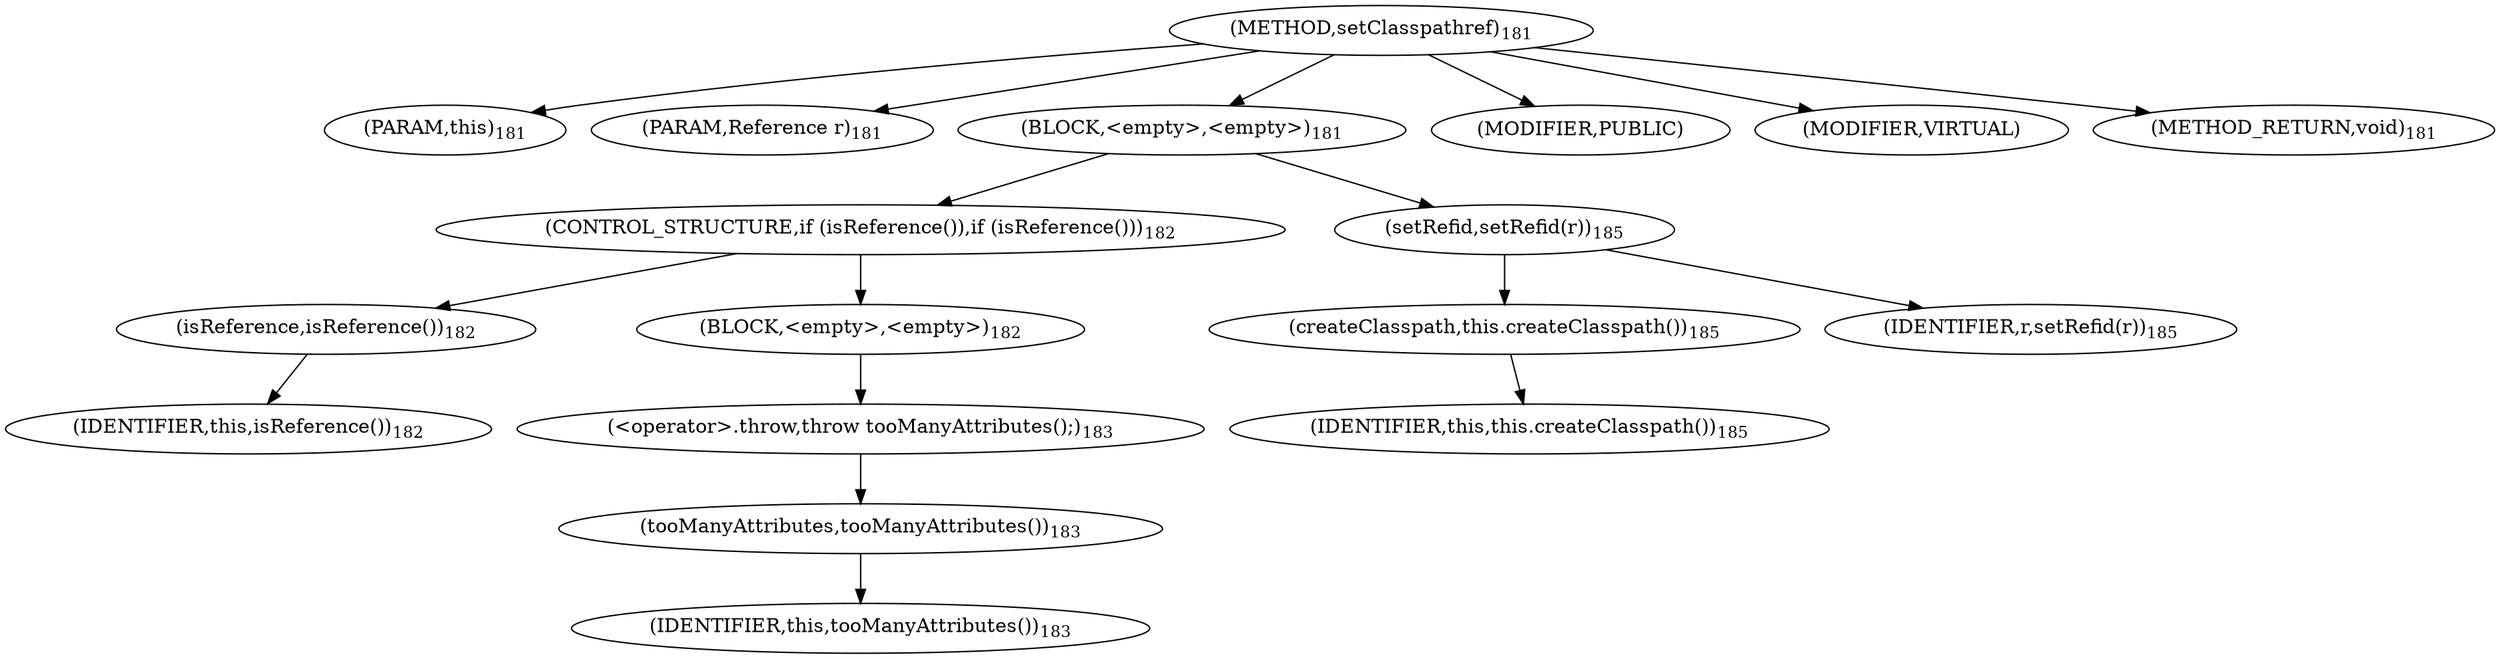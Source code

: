 digraph "setClasspathref" {  
"287" [label = <(METHOD,setClasspathref)<SUB>181</SUB>> ]
"26" [label = <(PARAM,this)<SUB>181</SUB>> ]
"288" [label = <(PARAM,Reference r)<SUB>181</SUB>> ]
"289" [label = <(BLOCK,&lt;empty&gt;,&lt;empty&gt;)<SUB>181</SUB>> ]
"290" [label = <(CONTROL_STRUCTURE,if (isReference()),if (isReference()))<SUB>182</SUB>> ]
"291" [label = <(isReference,isReference())<SUB>182</SUB>> ]
"25" [label = <(IDENTIFIER,this,isReference())<SUB>182</SUB>> ]
"292" [label = <(BLOCK,&lt;empty&gt;,&lt;empty&gt;)<SUB>182</SUB>> ]
"293" [label = <(&lt;operator&gt;.throw,throw tooManyAttributes();)<SUB>183</SUB>> ]
"294" [label = <(tooManyAttributes,tooManyAttributes())<SUB>183</SUB>> ]
"27" [label = <(IDENTIFIER,this,tooManyAttributes())<SUB>183</SUB>> ]
"295" [label = <(setRefid,setRefid(r))<SUB>185</SUB>> ]
"296" [label = <(createClasspath,this.createClasspath())<SUB>185</SUB>> ]
"28" [label = <(IDENTIFIER,this,this.createClasspath())<SUB>185</SUB>> ]
"297" [label = <(IDENTIFIER,r,setRefid(r))<SUB>185</SUB>> ]
"298" [label = <(MODIFIER,PUBLIC)> ]
"299" [label = <(MODIFIER,VIRTUAL)> ]
"300" [label = <(METHOD_RETURN,void)<SUB>181</SUB>> ]
  "287" -> "26" 
  "287" -> "288" 
  "287" -> "289" 
  "287" -> "298" 
  "287" -> "299" 
  "287" -> "300" 
  "289" -> "290" 
  "289" -> "295" 
  "290" -> "291" 
  "290" -> "292" 
  "291" -> "25" 
  "292" -> "293" 
  "293" -> "294" 
  "294" -> "27" 
  "295" -> "296" 
  "295" -> "297" 
  "296" -> "28" 
}
